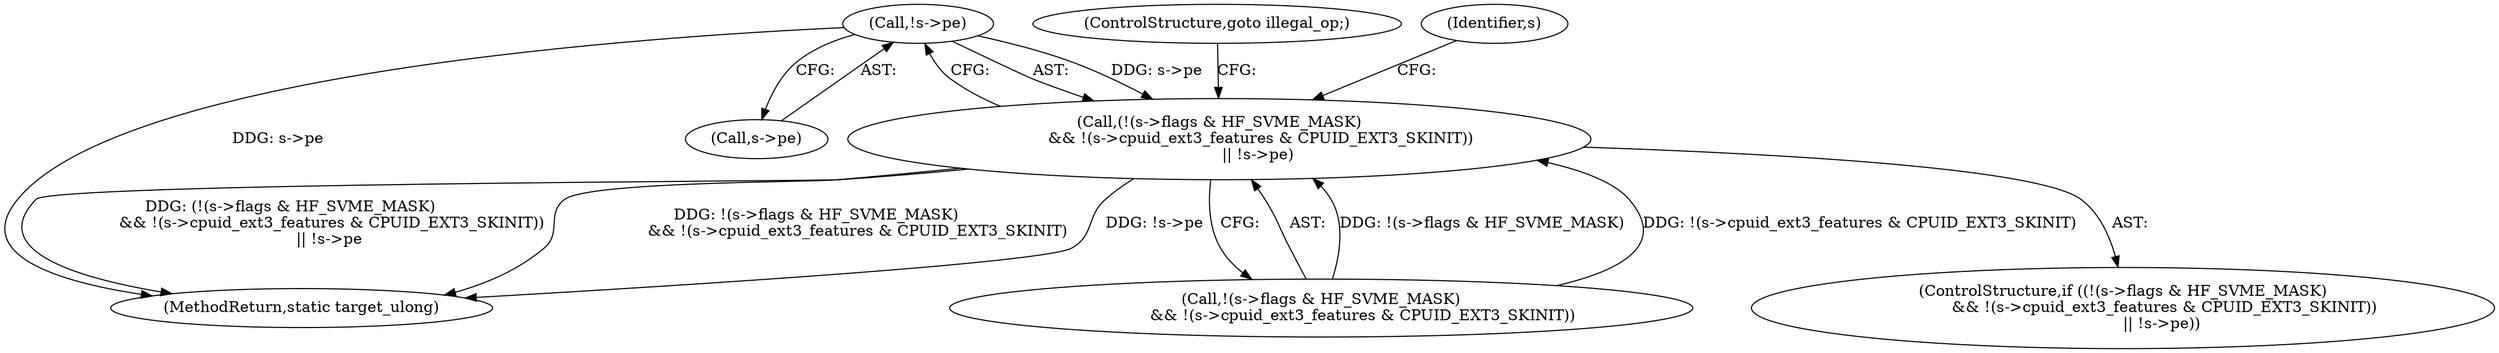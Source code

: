 digraph "0_qemu_30663fd26c0307e414622c7a8607fbc04f92ec14@pointer" {
"1009129" [label="(Call,!s->pe)"];
"1009115" [label="(Call,(!(s->flags & HF_SVME_MASK)\n                 && !(s->cpuid_ext3_features & CPUID_EXT3_SKINIT))\n                || !s->pe)"];
"1011840" [label="(MethodReturn,static target_ulong)"];
"1009115" [label="(Call,(!(s->flags & HF_SVME_MASK)\n                 && !(s->cpuid_ext3_features & CPUID_EXT3_SKINIT))\n                || !s->pe)"];
"1009129" [label="(Call,!s->pe)"];
"1009116" [label="(Call,!(s->flags & HF_SVME_MASK)\n                 && !(s->cpuid_ext3_features & CPUID_EXT3_SKINIT))"];
"1009130" [label="(Call,s->pe)"];
"1009134" [label="(ControlStructure,goto illegal_op;)"];
"1009114" [label="(ControlStructure,if ((!(s->flags & HF_SVME_MASK)\n                 && !(s->cpuid_ext3_features & CPUID_EXT3_SKINIT))\n                || !s->pe))"];
"1009136" [label="(Identifier,s)"];
"1009129" -> "1009115"  [label="AST: "];
"1009129" -> "1009130"  [label="CFG: "];
"1009130" -> "1009129"  [label="AST: "];
"1009115" -> "1009129"  [label="CFG: "];
"1009129" -> "1011840"  [label="DDG: s->pe"];
"1009129" -> "1009115"  [label="DDG: s->pe"];
"1009115" -> "1009114"  [label="AST: "];
"1009115" -> "1009116"  [label="CFG: "];
"1009116" -> "1009115"  [label="AST: "];
"1009134" -> "1009115"  [label="CFG: "];
"1009136" -> "1009115"  [label="CFG: "];
"1009115" -> "1011840"  [label="DDG: !s->pe"];
"1009115" -> "1011840"  [label="DDG: (!(s->flags & HF_SVME_MASK)\n                 && !(s->cpuid_ext3_features & CPUID_EXT3_SKINIT))\n                || !s->pe"];
"1009115" -> "1011840"  [label="DDG: !(s->flags & HF_SVME_MASK)\n                 && !(s->cpuid_ext3_features & CPUID_EXT3_SKINIT)"];
"1009116" -> "1009115"  [label="DDG: !(s->flags & HF_SVME_MASK)"];
"1009116" -> "1009115"  [label="DDG: !(s->cpuid_ext3_features & CPUID_EXT3_SKINIT)"];
}
